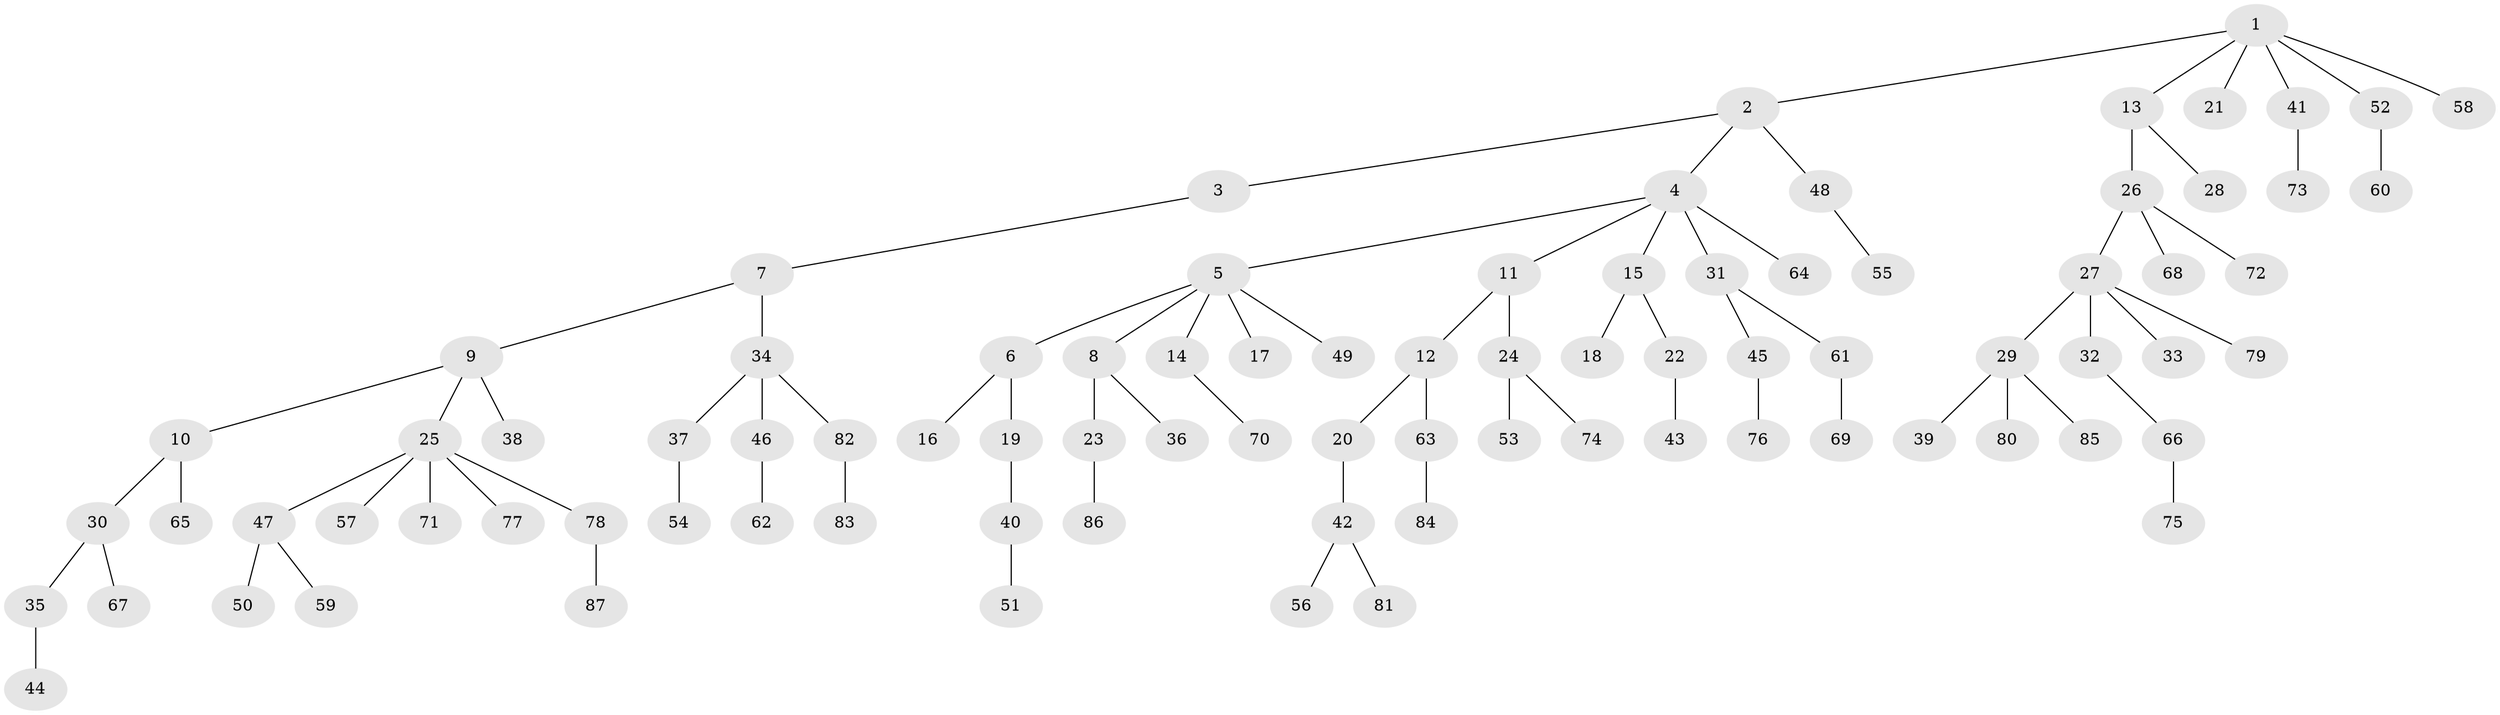 // coarse degree distribution, {4: 0.06382978723404255, 2: 0.2553191489361702, 5: 0.06382978723404255, 3: 0.1276595744680851, 1: 0.48936170212765956}
// Generated by graph-tools (version 1.1) at 2025/51/03/04/25 22:51:43]
// undirected, 87 vertices, 86 edges
graph export_dot {
  node [color=gray90,style=filled];
  1;
  2;
  3;
  4;
  5;
  6;
  7;
  8;
  9;
  10;
  11;
  12;
  13;
  14;
  15;
  16;
  17;
  18;
  19;
  20;
  21;
  22;
  23;
  24;
  25;
  26;
  27;
  28;
  29;
  30;
  31;
  32;
  33;
  34;
  35;
  36;
  37;
  38;
  39;
  40;
  41;
  42;
  43;
  44;
  45;
  46;
  47;
  48;
  49;
  50;
  51;
  52;
  53;
  54;
  55;
  56;
  57;
  58;
  59;
  60;
  61;
  62;
  63;
  64;
  65;
  66;
  67;
  68;
  69;
  70;
  71;
  72;
  73;
  74;
  75;
  76;
  77;
  78;
  79;
  80;
  81;
  82;
  83;
  84;
  85;
  86;
  87;
  1 -- 2;
  1 -- 13;
  1 -- 21;
  1 -- 41;
  1 -- 52;
  1 -- 58;
  2 -- 3;
  2 -- 4;
  2 -- 48;
  3 -- 7;
  4 -- 5;
  4 -- 11;
  4 -- 15;
  4 -- 31;
  4 -- 64;
  5 -- 6;
  5 -- 8;
  5 -- 14;
  5 -- 17;
  5 -- 49;
  6 -- 16;
  6 -- 19;
  7 -- 9;
  7 -- 34;
  8 -- 23;
  8 -- 36;
  9 -- 10;
  9 -- 25;
  9 -- 38;
  10 -- 30;
  10 -- 65;
  11 -- 12;
  11 -- 24;
  12 -- 20;
  12 -- 63;
  13 -- 26;
  13 -- 28;
  14 -- 70;
  15 -- 18;
  15 -- 22;
  19 -- 40;
  20 -- 42;
  22 -- 43;
  23 -- 86;
  24 -- 53;
  24 -- 74;
  25 -- 47;
  25 -- 57;
  25 -- 71;
  25 -- 77;
  25 -- 78;
  26 -- 27;
  26 -- 68;
  26 -- 72;
  27 -- 29;
  27 -- 32;
  27 -- 33;
  27 -- 79;
  29 -- 39;
  29 -- 80;
  29 -- 85;
  30 -- 35;
  30 -- 67;
  31 -- 45;
  31 -- 61;
  32 -- 66;
  34 -- 37;
  34 -- 46;
  34 -- 82;
  35 -- 44;
  37 -- 54;
  40 -- 51;
  41 -- 73;
  42 -- 56;
  42 -- 81;
  45 -- 76;
  46 -- 62;
  47 -- 50;
  47 -- 59;
  48 -- 55;
  52 -- 60;
  61 -- 69;
  63 -- 84;
  66 -- 75;
  78 -- 87;
  82 -- 83;
}

